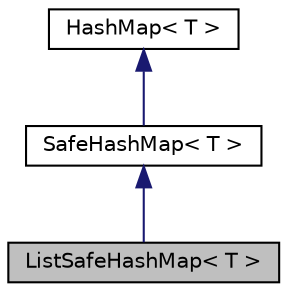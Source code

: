 digraph "ListSafeHashMap&lt; T &gt;"
{
  edge [fontname="Helvetica",fontsize="10",labelfontname="Helvetica",labelfontsize="10"];
  node [fontname="Helvetica",fontsize="10",shape=record];
  Node1 [label="ListSafeHashMap\< T \>",height=0.2,width=0.4,color="black", fillcolor="grey75", style="filled", fontcolor="black"];
  Node2 -> Node1 [dir="back",color="midnightblue",fontsize="10",style="solid",fontname="Helvetica"];
  Node2 [label="SafeHashMap\< T \>",height=0.2,width=0.4,color="black", fillcolor="white", style="filled",URL="$classSafeHashMap.html"];
  Node3 -> Node2 [dir="back",color="midnightblue",fontsize="10",style="solid",fontname="Helvetica"];
  Node3 [label="HashMap\< T \>",height=0.2,width=0.4,color="black", fillcolor="white", style="filled",URL="$classHashMap.html"];
}
